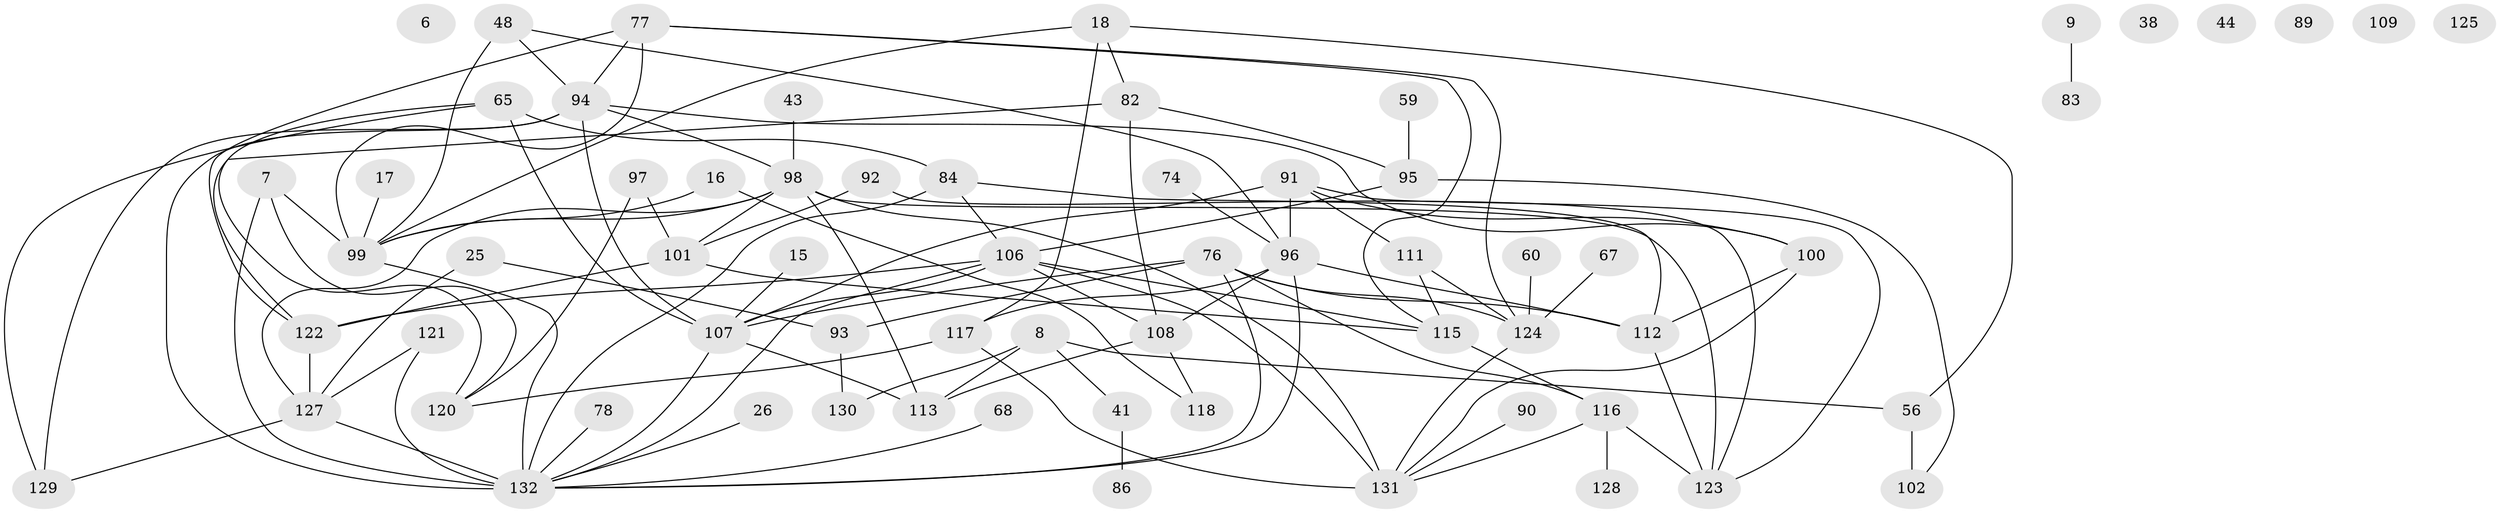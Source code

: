 // original degree distribution, {5: 0.1590909090909091, 1: 0.13636363636363635, 3: 0.20454545454545456, 4: 0.20454545454545456, 0: 0.045454545454545456, 2: 0.20454545454545456, 8: 0.007575757575757576, 7: 0.015151515151515152, 6: 0.022727272727272728}
// Generated by graph-tools (version 1.1) at 2025/40/03/09/25 04:40:14]
// undirected, 66 vertices, 110 edges
graph export_dot {
graph [start="1"]
  node [color=gray90,style=filled];
  6;
  7;
  8;
  9;
  15;
  16;
  17;
  18;
  25;
  26;
  38;
  41;
  43;
  44;
  48 [super="+46"];
  56;
  59;
  60;
  65 [super="+24"];
  67;
  68;
  74;
  76 [super="+31+70"];
  77 [super="+66"];
  78;
  82 [super="+3"];
  83;
  84 [super="+32"];
  86;
  89;
  90;
  91;
  92;
  93;
  94 [super="+35+62+85"];
  95;
  96 [super="+14+40"];
  97;
  98 [super="+5+53"];
  99 [super="+79"];
  100;
  101 [super="+33+30"];
  102 [super="+12"];
  106 [super="+63+42+105"];
  107 [super="+1+80"];
  108;
  109;
  111 [super="+27+36"];
  112 [super="+50"];
  113 [super="+69"];
  115;
  116;
  117;
  118;
  120 [super="+119"];
  121;
  122;
  123 [super="+87"];
  124 [super="+64+55"];
  125;
  127 [super="+61"];
  128;
  129;
  130 [super="+22"];
  131 [super="+126+73"];
  132 [super="+19+45+51+54+81+58+104+114"];
  7 -- 99;
  7 -- 120;
  7 -- 132;
  8 -- 41;
  8 -- 56;
  8 -- 130;
  8 -- 113;
  9 -- 83;
  15 -- 107;
  16 -- 118;
  16 -- 99;
  17 -- 99;
  18 -- 56;
  18 -- 82;
  18 -- 117;
  18 -- 99;
  25 -- 93;
  25 -- 127;
  26 -- 132;
  41 -- 86;
  43 -- 98;
  48 -- 99 [weight=2];
  48 -- 96;
  48 -- 94;
  56 -- 102 [weight=2];
  59 -- 95;
  60 -- 124;
  65 -- 120;
  65 -- 107;
  65 -- 129;
  65 -- 84 [weight=2];
  67 -- 124;
  68 -- 132;
  74 -- 96;
  76 -- 107 [weight=2];
  76 -- 116;
  76 -- 93;
  76 -- 112;
  76 -- 124;
  76 -- 132;
  77 -- 115;
  77 -- 99;
  77 -- 122;
  77 -- 124;
  77 -- 94;
  78 -- 132;
  82 -- 95;
  82 -- 108;
  82 -- 122;
  84 -- 112;
  84 -- 106;
  84 -- 132;
  90 -- 131;
  91 -- 100;
  91 -- 107;
  91 -- 96;
  91 -- 111;
  91 -- 123;
  92 -- 123;
  92 -- 101;
  93 -- 130 [weight=2];
  94 -- 98 [weight=2];
  94 -- 100;
  94 -- 132 [weight=3];
  94 -- 129 [weight=2];
  94 -- 107;
  95 -- 102;
  95 -- 106;
  96 -- 108;
  96 -- 117 [weight=2];
  96 -- 112;
  96 -- 132;
  97 -- 120;
  97 -- 101;
  98 -- 113;
  98 -- 123;
  98 -- 127 [weight=2];
  98 -- 99 [weight=2];
  98 -- 101 [weight=2];
  98 -- 131 [weight=2];
  99 -- 132;
  100 -- 112 [weight=2];
  100 -- 131;
  101 -- 115;
  101 -- 122;
  106 -- 115;
  106 -- 131 [weight=3];
  106 -- 107;
  106 -- 108 [weight=2];
  106 -- 122;
  106 -- 132 [weight=2];
  107 -- 113 [weight=3];
  107 -- 132;
  108 -- 113 [weight=2];
  108 -- 118;
  111 -- 115;
  111 -- 124;
  112 -- 123;
  115 -- 116;
  116 -- 128;
  116 -- 131;
  116 -- 123;
  117 -- 120 [weight=2];
  117 -- 131;
  121 -- 127;
  121 -- 132 [weight=2];
  122 -- 127;
  124 -- 131 [weight=2];
  127 -- 129 [weight=2];
  127 -- 132 [weight=2];
}
